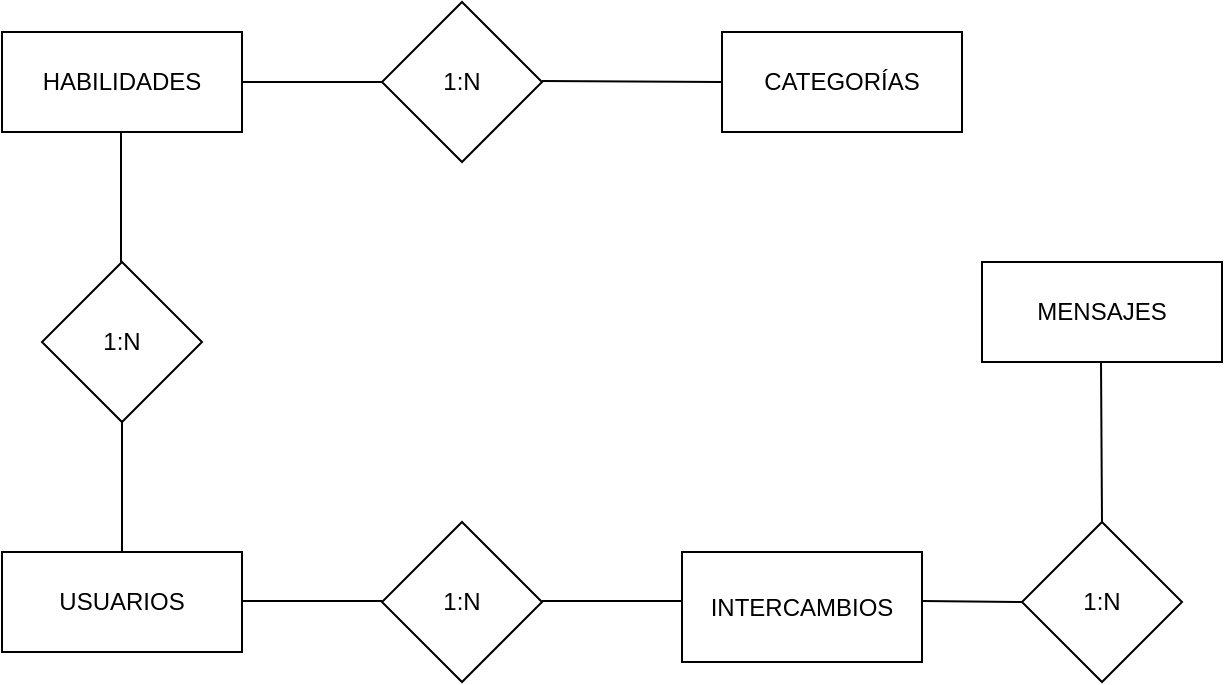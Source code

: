 <mxfile version="24.7.8">
  <diagram name="Página-1" id="A1pa1ymi7fslBLvWU7L8">
    <mxGraphModel dx="1488" dy="648" grid="0" gridSize="10" guides="1" tooltips="1" connect="1" arrows="1" fold="1" page="1" pageScale="1" pageWidth="827" pageHeight="1169" math="0" shadow="0">
      <root>
        <mxCell id="0" />
        <mxCell id="1" parent="0" />
        <mxCell id="FfkgZ3eScP6iKu62N97c-27" value="" style="group" vertex="1" connectable="0" parent="1">
          <mxGeometry x="149" y="62" width="610" height="340" as="geometry" />
        </mxCell>
        <mxCell id="FfkgZ3eScP6iKu62N97c-1" value="USUARIOS" style="rounded=0;whiteSpace=wrap;html=1;" vertex="1" parent="FfkgZ3eScP6iKu62N97c-27">
          <mxGeometry y="275" width="120" height="50" as="geometry" />
        </mxCell>
        <mxCell id="FfkgZ3eScP6iKu62N97c-2" value="MENSAJES" style="rounded=0;whiteSpace=wrap;html=1;" vertex="1" parent="FfkgZ3eScP6iKu62N97c-27">
          <mxGeometry x="490" y="130" width="120" height="50" as="geometry" />
        </mxCell>
        <mxCell id="FfkgZ3eScP6iKu62N97c-3" value="INTERCAMBIOS" style="rounded=0;whiteSpace=wrap;html=1;" vertex="1" parent="FfkgZ3eScP6iKu62N97c-27">
          <mxGeometry x="340" y="275" width="120" height="55" as="geometry" />
        </mxCell>
        <mxCell id="FfkgZ3eScP6iKu62N97c-4" value="HABILIDADES" style="rounded=0;whiteSpace=wrap;html=1;" vertex="1" parent="FfkgZ3eScP6iKu62N97c-27">
          <mxGeometry y="15" width="120" height="50" as="geometry" />
        </mxCell>
        <mxCell id="FfkgZ3eScP6iKu62N97c-5" value="CATEGORÍAS" style="rounded=0;whiteSpace=wrap;html=1;" vertex="1" parent="FfkgZ3eScP6iKu62N97c-27">
          <mxGeometry x="360" y="15" width="120" height="50" as="geometry" />
        </mxCell>
        <mxCell id="FfkgZ3eScP6iKu62N97c-11" value="1:N" style="rhombus;whiteSpace=wrap;html=1;" vertex="1" parent="FfkgZ3eScP6iKu62N97c-27">
          <mxGeometry x="20" y="130" width="80" height="80" as="geometry" />
        </mxCell>
        <mxCell id="FfkgZ3eScP6iKu62N97c-12" value="1:N" style="rhombus;whiteSpace=wrap;html=1;" vertex="1" parent="FfkgZ3eScP6iKu62N97c-27">
          <mxGeometry x="190" width="80" height="80" as="geometry" />
        </mxCell>
        <mxCell id="FfkgZ3eScP6iKu62N97c-13" value="1:N" style="rhombus;whiteSpace=wrap;html=1;" vertex="1" parent="FfkgZ3eScP6iKu62N97c-27">
          <mxGeometry x="190" y="260" width="80" height="80" as="geometry" />
        </mxCell>
        <mxCell id="FfkgZ3eScP6iKu62N97c-14" value="1:N" style="rhombus;whiteSpace=wrap;html=1;" vertex="1" parent="FfkgZ3eScP6iKu62N97c-27">
          <mxGeometry x="510" y="260" width="80" height="80" as="geometry" />
        </mxCell>
        <mxCell id="FfkgZ3eScP6iKu62N97c-15" value="" style="endArrow=none;html=1;rounded=0;entryX=0.5;entryY=1;entryDx=0;entryDy=0;exitX=0.5;exitY=0;exitDx=0;exitDy=0;" edge="1" parent="FfkgZ3eScP6iKu62N97c-27" source="FfkgZ3eScP6iKu62N97c-1" target="FfkgZ3eScP6iKu62N97c-11">
          <mxGeometry width="50" height="50" relative="1" as="geometry">
            <mxPoint x="130" y="280" as="sourcePoint" />
            <mxPoint x="180" y="230" as="targetPoint" />
          </mxGeometry>
        </mxCell>
        <mxCell id="FfkgZ3eScP6iKu62N97c-16" value="" style="endArrow=none;html=1;rounded=0;entryX=0.5;entryY=1;entryDx=0;entryDy=0;exitX=0.5;exitY=0;exitDx=0;exitDy=0;" edge="1" parent="FfkgZ3eScP6iKu62N97c-27">
          <mxGeometry width="50" height="50" relative="1" as="geometry">
            <mxPoint x="59.5" y="130" as="sourcePoint" />
            <mxPoint x="59.5" y="65" as="targetPoint" />
          </mxGeometry>
        </mxCell>
        <mxCell id="FfkgZ3eScP6iKu62N97c-17" value="" style="endArrow=none;html=1;rounded=0;entryX=0;entryY=0.5;entryDx=0;entryDy=0;exitX=1;exitY=0.5;exitDx=0;exitDy=0;" edge="1" parent="FfkgZ3eScP6iKu62N97c-27" source="FfkgZ3eScP6iKu62N97c-4" target="FfkgZ3eScP6iKu62N97c-12">
          <mxGeometry width="50" height="50" relative="1" as="geometry">
            <mxPoint x="69.5" y="140" as="sourcePoint" />
            <mxPoint x="69.5" y="75" as="targetPoint" />
          </mxGeometry>
        </mxCell>
        <mxCell id="FfkgZ3eScP6iKu62N97c-21" value="" style="endArrow=none;html=1;rounded=0;entryX=0;entryY=0.5;entryDx=0;entryDy=0;exitX=1;exitY=0.5;exitDx=0;exitDy=0;" edge="1" parent="FfkgZ3eScP6iKu62N97c-27">
          <mxGeometry width="50" height="50" relative="1" as="geometry">
            <mxPoint x="120" y="299.5" as="sourcePoint" />
            <mxPoint x="190" y="299.5" as="targetPoint" />
          </mxGeometry>
        </mxCell>
        <mxCell id="FfkgZ3eScP6iKu62N97c-23" value="" style="endArrow=none;html=1;rounded=0;entryX=0;entryY=0.5;entryDx=0;entryDy=0;exitX=1;exitY=0.5;exitDx=0;exitDy=0;" edge="1" parent="FfkgZ3eScP6iKu62N97c-27">
          <mxGeometry width="50" height="50" relative="1" as="geometry">
            <mxPoint x="270" y="299.5" as="sourcePoint" />
            <mxPoint x="340" y="299.5" as="targetPoint" />
          </mxGeometry>
        </mxCell>
        <mxCell id="FfkgZ3eScP6iKu62N97c-24" value="" style="endArrow=none;html=1;rounded=0;entryX=0.5;entryY=1;entryDx=0;entryDy=0;exitX=0.5;exitY=0;exitDx=0;exitDy=0;" edge="1" parent="FfkgZ3eScP6iKu62N97c-27" source="FfkgZ3eScP6iKu62N97c-14">
          <mxGeometry width="50" height="50" relative="1" as="geometry">
            <mxPoint x="549.5" y="245" as="sourcePoint" />
            <mxPoint x="549.5" y="180" as="targetPoint" />
          </mxGeometry>
        </mxCell>
        <mxCell id="FfkgZ3eScP6iKu62N97c-25" value="" style="endArrow=none;html=1;rounded=0;exitX=1;exitY=0.5;exitDx=0;exitDy=0;" edge="1" parent="FfkgZ3eScP6iKu62N97c-27">
          <mxGeometry width="50" height="50" relative="1" as="geometry">
            <mxPoint x="460" y="299.5" as="sourcePoint" />
            <mxPoint x="510" y="300" as="targetPoint" />
          </mxGeometry>
        </mxCell>
        <mxCell id="FfkgZ3eScP6iKu62N97c-26" value="" style="endArrow=none;html=1;rounded=0;entryX=0;entryY=0.5;entryDx=0;entryDy=0;exitX=1;exitY=0.5;exitDx=0;exitDy=0;" edge="1" parent="FfkgZ3eScP6iKu62N97c-27" target="FfkgZ3eScP6iKu62N97c-5">
          <mxGeometry width="50" height="50" relative="1" as="geometry">
            <mxPoint x="270" y="39.5" as="sourcePoint" />
            <mxPoint x="340" y="39.5" as="targetPoint" />
          </mxGeometry>
        </mxCell>
      </root>
    </mxGraphModel>
  </diagram>
</mxfile>
